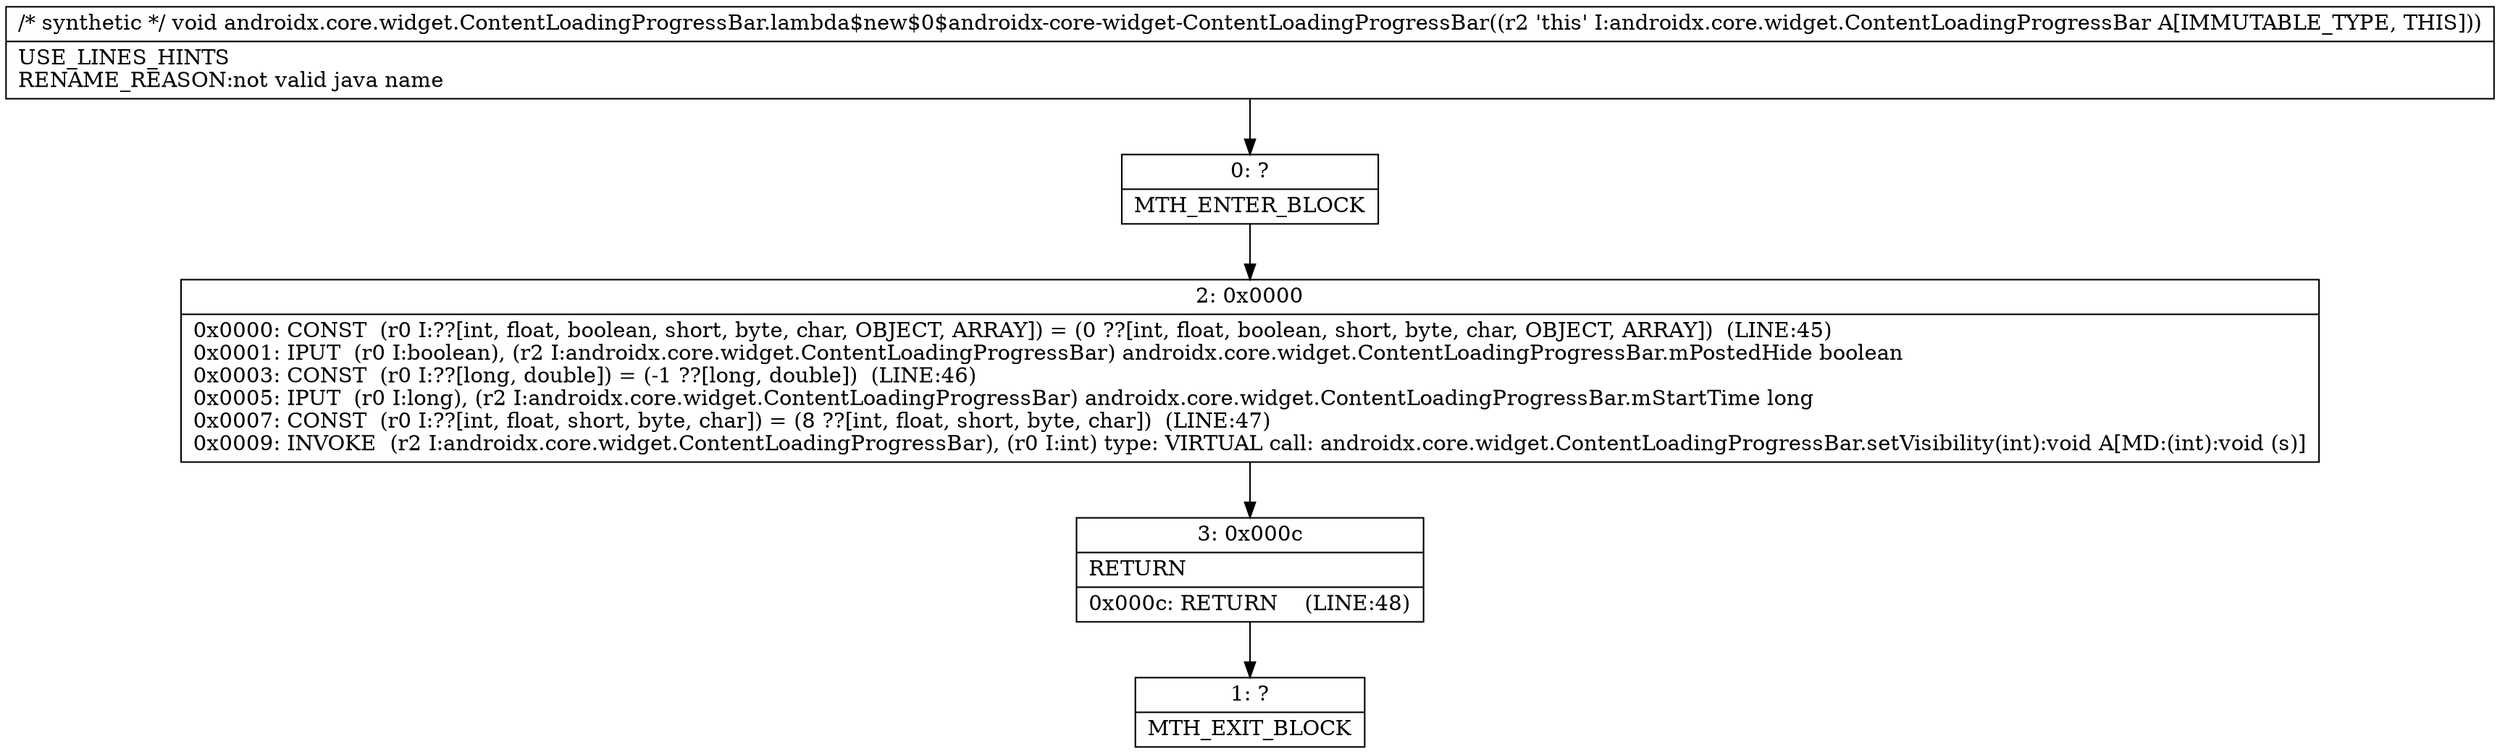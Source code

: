 digraph "CFG forandroidx.core.widget.ContentLoadingProgressBar.lambda$new$0$androidx\-core\-widget\-ContentLoadingProgressBar()V" {
Node_0 [shape=record,label="{0\:\ ?|MTH_ENTER_BLOCK\l}"];
Node_2 [shape=record,label="{2\:\ 0x0000|0x0000: CONST  (r0 I:??[int, float, boolean, short, byte, char, OBJECT, ARRAY]) = (0 ??[int, float, boolean, short, byte, char, OBJECT, ARRAY])  (LINE:45)\l0x0001: IPUT  (r0 I:boolean), (r2 I:androidx.core.widget.ContentLoadingProgressBar) androidx.core.widget.ContentLoadingProgressBar.mPostedHide boolean \l0x0003: CONST  (r0 I:??[long, double]) = (\-1 ??[long, double])  (LINE:46)\l0x0005: IPUT  (r0 I:long), (r2 I:androidx.core.widget.ContentLoadingProgressBar) androidx.core.widget.ContentLoadingProgressBar.mStartTime long \l0x0007: CONST  (r0 I:??[int, float, short, byte, char]) = (8 ??[int, float, short, byte, char])  (LINE:47)\l0x0009: INVOKE  (r2 I:androidx.core.widget.ContentLoadingProgressBar), (r0 I:int) type: VIRTUAL call: androidx.core.widget.ContentLoadingProgressBar.setVisibility(int):void A[MD:(int):void (s)]\l}"];
Node_3 [shape=record,label="{3\:\ 0x000c|RETURN\l|0x000c: RETURN    (LINE:48)\l}"];
Node_1 [shape=record,label="{1\:\ ?|MTH_EXIT_BLOCK\l}"];
MethodNode[shape=record,label="{\/* synthetic *\/ void androidx.core.widget.ContentLoadingProgressBar.lambda$new$0$androidx\-core\-widget\-ContentLoadingProgressBar((r2 'this' I:androidx.core.widget.ContentLoadingProgressBar A[IMMUTABLE_TYPE, THIS]))  | USE_LINES_HINTS\lRENAME_REASON:not valid java name\l}"];
MethodNode -> Node_0;Node_0 -> Node_2;
Node_2 -> Node_3;
Node_3 -> Node_1;
}


